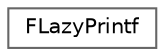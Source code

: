 digraph "Graphical Class Hierarchy"
{
 // INTERACTIVE_SVG=YES
 // LATEX_PDF_SIZE
  bgcolor="transparent";
  edge [fontname=Helvetica,fontsize=10,labelfontname=Helvetica,labelfontsize=10];
  node [fontname=Helvetica,fontsize=10,shape=box,height=0.2,width=0.4];
  rankdir="LR";
  Node0 [id="Node000000",label="FLazyPrintf",height=0.2,width=0.4,color="grey40", fillcolor="white", style="filled",URL="$db/d31/classFLazyPrintf.html",tooltip=" "];
}
